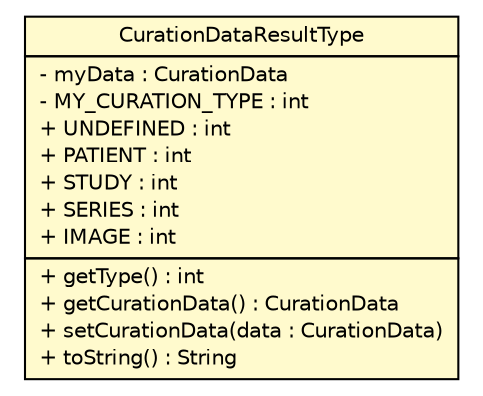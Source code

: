#!/usr/local/bin/dot
#
# Class diagram 
# Generated by UmlGraph version 4.8 (http://www.spinellis.gr/sw/umlgraph)
#

digraph G {
	edge [fontname="Helvetica",fontsize=10,labelfontname="Helvetica",labelfontsize=10];
	node [fontname="Helvetica",fontsize=10,shape=plaintext];
	// gov.nih.nci.ncia.curation.CurationDataDownload.CurationDataResultType
	c20293 [label=<<table border="0" cellborder="1" cellspacing="0" cellpadding="2" port="p" bgcolor="lemonChiffon" href="./CurationDataDownload.CurationDataResultType.html">
		<tr><td><table border="0" cellspacing="0" cellpadding="1">
			<tr><td> CurationDataResultType </td></tr>
		</table></td></tr>
		<tr><td><table border="0" cellspacing="0" cellpadding="1">
			<tr><td align="left"> - myData : CurationData </td></tr>
			<tr><td align="left"> - MY_CURATION_TYPE : int </td></tr>
			<tr><td align="left"> + UNDEFINED : int </td></tr>
			<tr><td align="left"> + PATIENT : int </td></tr>
			<tr><td align="left"> + STUDY : int </td></tr>
			<tr><td align="left"> + SERIES : int </td></tr>
			<tr><td align="left"> + IMAGE : int </td></tr>
		</table></td></tr>
		<tr><td><table border="0" cellspacing="0" cellpadding="1">
			<tr><td align="left"> + getType() : int </td></tr>
			<tr><td align="left"> + getCurationData() : CurationData </td></tr>
			<tr><td align="left"> + setCurationData(data : CurationData) </td></tr>
			<tr><td align="left"> + toString() : String </td></tr>
		</table></td></tr>
		</table>>, fontname="Helvetica", fontcolor="black", fontsize=10.0];
}

